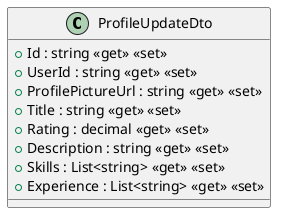 @startuml
class ProfileUpdateDto {
    + Id : string <<get>> <<set>>
    + UserId : string <<get>> <<set>>
    + ProfilePictureUrl : string <<get>> <<set>>
    + Title : string <<get>> <<set>>
    + Rating : decimal <<get>> <<set>>
    + Description : string <<get>> <<set>>
    + Skills : List<string> <<get>> <<set>>
    + Experience : List<string> <<get>> <<set>>
}
@enduml
